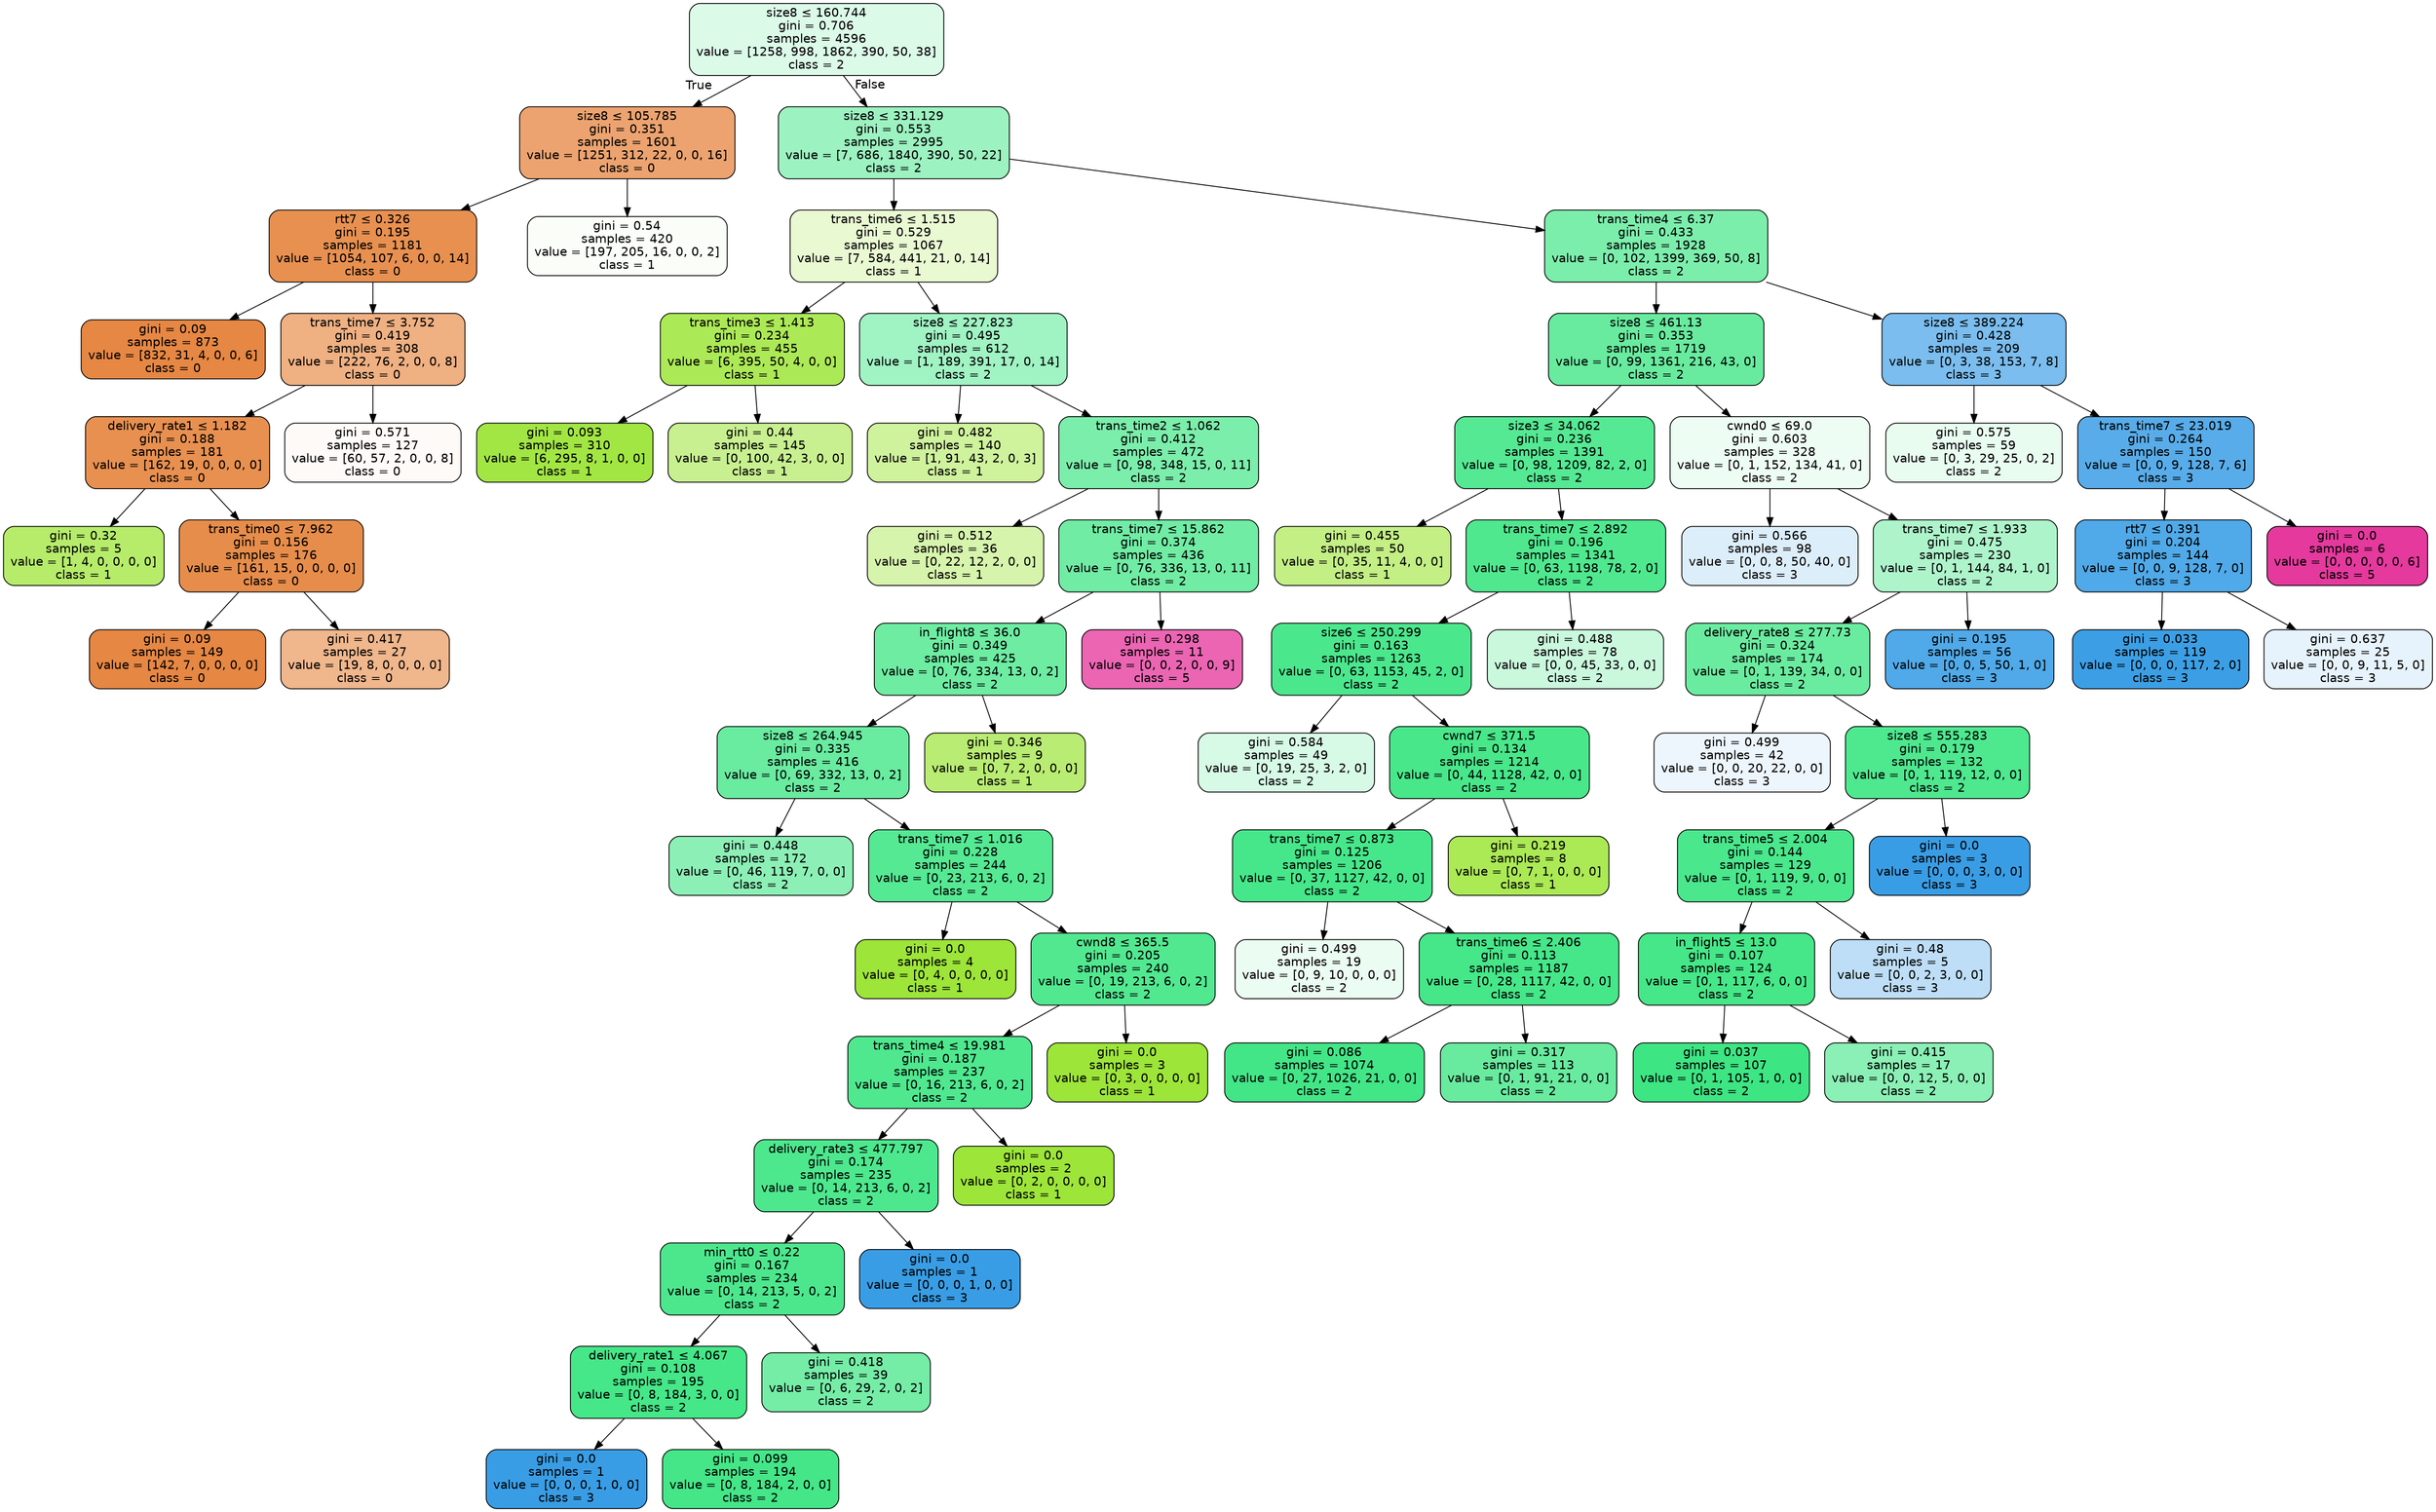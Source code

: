 digraph Tree {
node [shape=box, style="filled, rounded", color="black", fontname="helvetica"] ;
edge [fontname="helvetica"] ;
0 [label=<size8 &le; 160.744<br/>gini = 0.706<br/>samples = 4596<br/>value = [1258, 998, 1862, 390, 50, 38]<br/>class = 2>, fillcolor="#dbfae8"] ;
1 [label=<size8 &le; 105.785<br/>gini = 0.351<br/>samples = 1601<br/>value = [1251, 312, 22, 0, 0, 16]<br/>class = 0>, fillcolor="#eca36f"] ;
0 -> 1 [labeldistance=2.5, labelangle=45, headlabel="True"] ;
2 [label=<rtt7 &le; 0.326<br/>gini = 0.195<br/>samples = 1181<br/>value = [1054, 107, 6, 0, 0, 14]<br/>class = 0>, fillcolor="#e89050"] ;
1 -> 2 ;
3 [label=<gini = 0.09<br/>samples = 873<br/>value = [832, 31, 4, 0, 0, 6]<br/>class = 0>, fillcolor="#e68743"] ;
2 -> 3 ;
4 [label=<trans_time7 &le; 3.752<br/>gini = 0.419<br/>samples = 308<br/>value = [222, 76, 2, 0, 0, 8]<br/>class = 0>, fillcolor="#efb082"] ;
2 -> 4 ;
5 [label=<delivery_rate1 &le; 1.182<br/>gini = 0.188<br/>samples = 181<br/>value = [162, 19, 0, 0, 0, 0]<br/>class = 0>, fillcolor="#e89050"] ;
4 -> 5 ;
6 [label=<gini = 0.32<br/>samples = 5<br/>value = [1, 4, 0, 0, 0, 0]<br/>class = 1>, fillcolor="#b6ec6a"] ;
5 -> 6 ;
7 [label=<trans_time0 &le; 7.962<br/>gini = 0.156<br/>samples = 176<br/>value = [161, 15, 0, 0, 0, 0]<br/>class = 0>, fillcolor="#e78d4b"] ;
5 -> 7 ;
8 [label=<gini = 0.09<br/>samples = 149<br/>value = [142, 7, 0, 0, 0, 0]<br/>class = 0>, fillcolor="#e68743"] ;
7 -> 8 ;
9 [label=<gini = 0.417<br/>samples = 27<br/>value = [19, 8, 0, 0, 0, 0]<br/>class = 0>, fillcolor="#f0b68c"] ;
7 -> 9 ;
10 [label=<gini = 0.571<br/>samples = 127<br/>value = [60, 57, 2, 0, 0, 8]<br/>class = 0>, fillcolor="#fefaf7"] ;
4 -> 10 ;
11 [label=<gini = 0.54<br/>samples = 420<br/>value = [197, 205, 16, 0, 0, 2]<br/>class = 1>, fillcolor="#fbfef8"] ;
1 -> 11 ;
12 [label=<size8 &le; 331.129<br/>gini = 0.553<br/>samples = 2995<br/>value = [7, 686, 1840, 390, 50, 22]<br/>class = 2>, fillcolor="#9cf2c0"] ;
0 -> 12 [labeldistance=2.5, labelangle=-45, headlabel="False"] ;
13 [label=<trans_time6 &le; 1.515<br/>gini = 0.529<br/>samples = 1067<br/>value = [7, 584, 441, 21, 0, 14]<br/>class = 1>, fillcolor="#e9f9d2"] ;
12 -> 13 ;
14 [label=<trans_time3 &le; 1.413<br/>gini = 0.234<br/>samples = 455<br/>value = [6, 395, 50, 4, 0, 0]<br/>class = 1>, fillcolor="#ace956"] ;
13 -> 14 ;
15 [label=<gini = 0.093<br/>samples = 310<br/>value = [6, 295, 8, 1, 0, 0]<br/>class = 1>, fillcolor="#a2e643"] ;
14 -> 15 ;
16 [label=<gini = 0.44<br/>samples = 145<br/>value = [0, 100, 42, 3, 0, 0]<br/>class = 1>, fillcolor="#c8f090"] ;
14 -> 16 ;
17 [label=<size8 &le; 227.823<br/>gini = 0.495<br/>samples = 612<br/>value = [1, 189, 391, 17, 0, 14]<br/>class = 2>, fillcolor="#a0f3c3"] ;
13 -> 17 ;
18 [label=<gini = 0.482<br/>samples = 140<br/>value = [1, 91, 43, 2, 0, 3]<br/>class = 1>, fillcolor="#cff29d"] ;
17 -> 18 ;
19 [label=<trans_time2 &le; 1.062<br/>gini = 0.412<br/>samples = 472<br/>value = [0, 98, 348, 15, 0, 11]<br/>class = 2>, fillcolor="#7beeab"] ;
17 -> 19 ;
20 [label=<gini = 0.512<br/>samples = 36<br/>value = [0, 22, 12, 2, 0, 0]<br/>class = 1>, fillcolor="#d6f4ac"] ;
19 -> 20 ;
21 [label=<trans_time7 &le; 15.862<br/>gini = 0.374<br/>samples = 436<br/>value = [0, 76, 336, 13, 0, 11]<br/>class = 2>, fillcolor="#70eca4"] ;
19 -> 21 ;
22 [label=<in_flight8 &le; 36.0<br/>gini = 0.349<br/>samples = 425<br/>value = [0, 76, 334, 13, 0, 2]<br/>class = 2>, fillcolor="#6deca2"] ;
21 -> 22 ;
23 [label=<size8 &le; 264.945<br/>gini = 0.335<br/>samples = 416<br/>value = [0, 69, 332, 13, 0, 2]<br/>class = 2>, fillcolor="#69eba0"] ;
22 -> 23 ;
24 [label=<gini = 0.448<br/>samples = 172<br/>value = [0, 46, 119, 7, 0, 0]<br/>class = 2>, fillcolor="#8cf0b6"] ;
23 -> 24 ;
25 [label=<trans_time7 &le; 1.016<br/>gini = 0.228<br/>samples = 244<br/>value = [0, 23, 213, 6, 0, 2]<br/>class = 2>, fillcolor="#55e993"] ;
23 -> 25 ;
26 [label=<gini = 0.0<br/>samples = 4<br/>value = [0, 4, 0, 0, 0, 0]<br/>class = 1>, fillcolor="#9de539"] ;
25 -> 26 ;
27 [label=<cwnd8 &le; 365.5<br/>gini = 0.205<br/>samples = 240<br/>value = [0, 19, 213, 6, 0, 2]<br/>class = 2>, fillcolor="#51e890"] ;
25 -> 27 ;
28 [label=<trans_time4 &le; 19.981<br/>gini = 0.187<br/>samples = 237<br/>value = [0, 16, 213, 6, 0, 2]<br/>class = 2>, fillcolor="#4fe88f"] ;
27 -> 28 ;
29 [label=<delivery_rate3 &le; 477.797<br/>gini = 0.174<br/>samples = 235<br/>value = [0, 14, 213, 6, 0, 2]<br/>class = 2>, fillcolor="#4de88e"] ;
28 -> 29 ;
30 [label=<min_rtt0 &le; 0.22<br/>gini = 0.167<br/>samples = 234<br/>value = [0, 14, 213, 5, 0, 2]<br/>class = 2>, fillcolor="#4ce78d"] ;
29 -> 30 ;
31 [label=<delivery_rate1 &le; 4.067<br/>gini = 0.108<br/>samples = 195<br/>value = [0, 8, 184, 3, 0, 0]<br/>class = 2>, fillcolor="#45e788"] ;
30 -> 31 ;
32 [label=<gini = 0.0<br/>samples = 1<br/>value = [0, 0, 0, 1, 0, 0]<br/>class = 3>, fillcolor="#399de5"] ;
31 -> 32 ;
33 [label=<gini = 0.099<br/>samples = 194<br/>value = [0, 8, 184, 2, 0, 0]<br/>class = 2>, fillcolor="#44e688"] ;
31 -> 33 ;
34 [label=<gini = 0.418<br/>samples = 39<br/>value = [0, 6, 29, 2, 0, 2]<br/>class = 2>, fillcolor="#75eda7"] ;
30 -> 34 ;
35 [label=<gini = 0.0<br/>samples = 1<br/>value = [0, 0, 0, 1, 0, 0]<br/>class = 3>, fillcolor="#399de5"] ;
29 -> 35 ;
36 [label=<gini = 0.0<br/>samples = 2<br/>value = [0, 2, 0, 0, 0, 0]<br/>class = 1>, fillcolor="#9de539"] ;
28 -> 36 ;
37 [label=<gini = 0.0<br/>samples = 3<br/>value = [0, 3, 0, 0, 0, 0]<br/>class = 1>, fillcolor="#9de539"] ;
27 -> 37 ;
38 [label=<gini = 0.346<br/>samples = 9<br/>value = [0, 7, 2, 0, 0, 0]<br/>class = 1>, fillcolor="#b9ec72"] ;
22 -> 38 ;
39 [label=<gini = 0.298<br/>samples = 11<br/>value = [0, 0, 2, 0, 0, 9]<br/>class = 5>, fillcolor="#eb65b3"] ;
21 -> 39 ;
40 [label=<trans_time4 &le; 6.37<br/>gini = 0.433<br/>samples = 1928<br/>value = [0, 102, 1399, 369, 50, 8]<br/>class = 2>, fillcolor="#7ceeac"] ;
12 -> 40 ;
41 [label=<size8 &le; 461.13<br/>gini = 0.353<br/>samples = 1719<br/>value = [0, 99, 1361, 216, 43, 0]<br/>class = 2>, fillcolor="#68eb9f"] ;
40 -> 41 ;
42 [label=<size3 &le; 34.062<br/>gini = 0.236<br/>samples = 1391<br/>value = [0, 98, 1209, 82, 2, 0]<br/>class = 2>, fillcolor="#55e993"] ;
41 -> 42 ;
43 [label=<gini = 0.455<br/>samples = 50<br/>value = [0, 35, 11, 4, 0, 0]<br/>class = 1>, fillcolor="#c3ef85"] ;
42 -> 43 ;
44 [label=<trans_time7 &le; 2.892<br/>gini = 0.196<br/>samples = 1341<br/>value = [0, 63, 1198, 78, 2, 0]<br/>class = 2>, fillcolor="#4fe88f"] ;
42 -> 44 ;
45 [label=<size6 &le; 250.299<br/>gini = 0.163<br/>samples = 1263<br/>value = [0, 63, 1153, 45, 2, 0]<br/>class = 2>, fillcolor="#4be78d"] ;
44 -> 45 ;
46 [label=<gini = 0.584<br/>samples = 49<br/>value = [0, 19, 25, 3, 2, 0]<br/>class = 2>, fillcolor="#d7fae6"] ;
45 -> 46 ;
47 [label=<cwnd7 &le; 371.5<br/>gini = 0.134<br/>samples = 1214<br/>value = [0, 44, 1128, 42, 0, 0]<br/>class = 2>, fillcolor="#48e78a"] ;
45 -> 47 ;
48 [label=<trans_time7 &le; 0.873<br/>gini = 0.125<br/>samples = 1206<br/>value = [0, 37, 1127, 42, 0, 0]<br/>class = 2>, fillcolor="#46e78a"] ;
47 -> 48 ;
49 [label=<gini = 0.499<br/>samples = 19<br/>value = [0, 9, 10, 0, 0, 0]<br/>class = 2>, fillcolor="#ebfcf2"] ;
48 -> 49 ;
50 [label=<trans_time6 &le; 2.406<br/>gini = 0.113<br/>samples = 1187<br/>value = [0, 28, 1117, 42, 0, 0]<br/>class = 2>, fillcolor="#45e789"] ;
48 -> 50 ;
51 [label=<gini = 0.086<br/>samples = 1074<br/>value = [0, 27, 1026, 21, 0, 0]<br/>class = 2>, fillcolor="#42e687"] ;
50 -> 51 ;
52 [label=<gini = 0.317<br/>samples = 113<br/>value = [0, 1, 91, 21, 0, 0]<br/>class = 2>, fillcolor="#68eb9f"] ;
50 -> 52 ;
53 [label=<gini = 0.219<br/>samples = 8<br/>value = [0, 7, 1, 0, 0, 0]<br/>class = 1>, fillcolor="#abe955"] ;
47 -> 53 ;
54 [label=<gini = 0.488<br/>samples = 78<br/>value = [0, 0, 45, 33, 0, 0]<br/>class = 2>, fillcolor="#caf8dd"] ;
44 -> 54 ;
55 [label=<cwnd0 &le; 69.0<br/>gini = 0.603<br/>samples = 328<br/>value = [0, 1, 152, 134, 41, 0]<br/>class = 2>, fillcolor="#edfdf3"] ;
41 -> 55 ;
56 [label=<gini = 0.566<br/>samples = 98<br/>value = [0, 0, 8, 50, 40, 0]<br/>class = 3>, fillcolor="#ddeefb"] ;
55 -> 56 ;
57 [label=<trans_time7 &le; 1.933<br/>gini = 0.475<br/>samples = 230<br/>value = [0, 1, 144, 84, 1, 0]<br/>class = 2>, fillcolor="#aef4cb"] ;
55 -> 57 ;
58 [label=<delivery_rate8 &le; 277.73<br/>gini = 0.324<br/>samples = 174<br/>value = [0, 1, 139, 34, 0, 0]<br/>class = 2>, fillcolor="#6aeca0"] ;
57 -> 58 ;
59 [label=<gini = 0.499<br/>samples = 42<br/>value = [0, 0, 20, 22, 0, 0]<br/>class = 3>, fillcolor="#edf6fd"] ;
58 -> 59 ;
60 [label=<size8 &le; 555.283<br/>gini = 0.179<br/>samples = 132<br/>value = [0, 1, 119, 12, 0, 0]<br/>class = 2>, fillcolor="#4ee88f"] ;
58 -> 60 ;
61 [label=<trans_time5 &le; 2.004<br/>gini = 0.144<br/>samples = 129<br/>value = [0, 1, 119, 9, 0, 0]<br/>class = 2>, fillcolor="#4ae78c"] ;
60 -> 61 ;
62 [label=<in_flight5 &le; 13.0<br/>gini = 0.107<br/>samples = 124<br/>value = [0, 1, 117, 6, 0, 0]<br/>class = 2>, fillcolor="#45e788"] ;
61 -> 62 ;
63 [label=<gini = 0.037<br/>samples = 107<br/>value = [0, 1, 105, 1, 0, 0]<br/>class = 2>, fillcolor="#3de583"] ;
62 -> 63 ;
64 [label=<gini = 0.415<br/>samples = 17<br/>value = [0, 0, 12, 5, 0, 0]<br/>class = 2>, fillcolor="#8bf0b5"] ;
62 -> 64 ;
65 [label=<gini = 0.48<br/>samples = 5<br/>value = [0, 0, 2, 3, 0, 0]<br/>class = 3>, fillcolor="#bddef6"] ;
61 -> 65 ;
66 [label=<gini = 0.0<br/>samples = 3<br/>value = [0, 0, 0, 3, 0, 0]<br/>class = 3>, fillcolor="#399de5"] ;
60 -> 66 ;
67 [label=<gini = 0.195<br/>samples = 56<br/>value = [0, 0, 5, 50, 1, 0]<br/>class = 3>, fillcolor="#50a9e8"] ;
57 -> 67 ;
68 [label=<size8 &le; 389.224<br/>gini = 0.428<br/>samples = 209<br/>value = [0, 3, 38, 153, 7, 8]<br/>class = 3>, fillcolor="#7abdee"] ;
40 -> 68 ;
69 [label=<gini = 0.575<br/>samples = 59<br/>value = [0, 3, 29, 25, 0, 2]<br/>class = 2>, fillcolor="#e8fcf0"] ;
68 -> 69 ;
70 [label=<trans_time7 &le; 23.019<br/>gini = 0.264<br/>samples = 150<br/>value = [0, 0, 9, 128, 7, 6]<br/>class = 3>, fillcolor="#58ace9"] ;
68 -> 70 ;
71 [label=<rtt7 &le; 0.391<br/>gini = 0.204<br/>samples = 144<br/>value = [0, 0, 9, 128, 7, 0]<br/>class = 3>, fillcolor="#50a9e8"] ;
70 -> 71 ;
72 [label=<gini = 0.033<br/>samples = 119<br/>value = [0, 0, 0, 117, 2, 0]<br/>class = 3>, fillcolor="#3c9fe5"] ;
71 -> 72 ;
73 [label=<gini = 0.637<br/>samples = 25<br/>value = [0, 0, 9, 11, 5, 0]<br/>class = 3>, fillcolor="#e6f3fc"] ;
71 -> 73 ;
74 [label=<gini = 0.0<br/>samples = 6<br/>value = [0, 0, 0, 0, 0, 6]<br/>class = 5>, fillcolor="#e5399d"] ;
70 -> 74 ;
}

